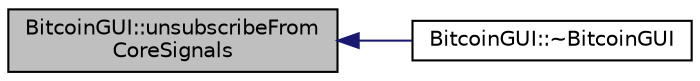 digraph "BitcoinGUI::unsubscribeFromCoreSignals"
{
  edge [fontname="Helvetica",fontsize="10",labelfontname="Helvetica",labelfontsize="10"];
  node [fontname="Helvetica",fontsize="10",shape=record];
  rankdir="LR";
  Node300 [label="BitcoinGUI::unsubscribeFrom\lCoreSignals",height=0.2,width=0.4,color="black", fillcolor="grey75", style="filled", fontcolor="black"];
  Node300 -> Node301 [dir="back",color="midnightblue",fontsize="10",style="solid",fontname="Helvetica"];
  Node301 [label="BitcoinGUI::~BitcoinGUI",height=0.2,width=0.4,color="black", fillcolor="white", style="filled",URL="$class_bitcoin_g_u_i.html#a661401493ee764337fea0a3771e79674"];
}
